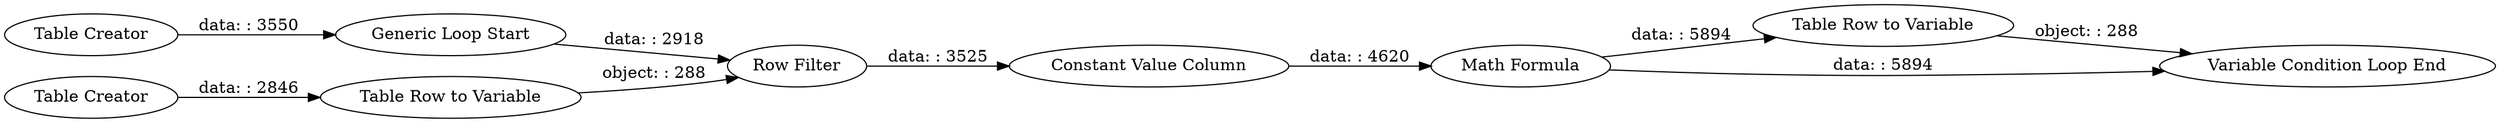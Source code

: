 digraph {
	"-3077009864728384805_3" [label="Table Row to Variable"]
	"-3077009864728384805_5" [label="Constant Value Column"]
	"-3077009864728384805_1" [label="Table Creator"]
	"-3077009864728384805_10" [label="Row Filter"]
	"-3077009864728384805_7" [label="Table Row to Variable"]
	"-3077009864728384805_2" [label="Table Creator"]
	"-3077009864728384805_14" [label="Variable Condition Loop End"]
	"-3077009864728384805_16" [label="Generic Loop Start"]
	"-3077009864728384805_6" [label="Math Formula"]
	"-3077009864728384805_6" -> "-3077009864728384805_14" [label="data: : 5894"]
	"-3077009864728384805_1" -> "-3077009864728384805_16" [label="data: : 3550"]
	"-3077009864728384805_6" -> "-3077009864728384805_7" [label="data: : 5894"]
	"-3077009864728384805_7" -> "-3077009864728384805_14" [label="object: : 288"]
	"-3077009864728384805_2" -> "-3077009864728384805_3" [label="data: : 2846"]
	"-3077009864728384805_5" -> "-3077009864728384805_6" [label="data: : 4620"]
	"-3077009864728384805_10" -> "-3077009864728384805_5" [label="data: : 3525"]
	"-3077009864728384805_3" -> "-3077009864728384805_10" [label="object: : 288"]
	"-3077009864728384805_16" -> "-3077009864728384805_10" [label="data: : 2918"]
	rankdir=LR
}
